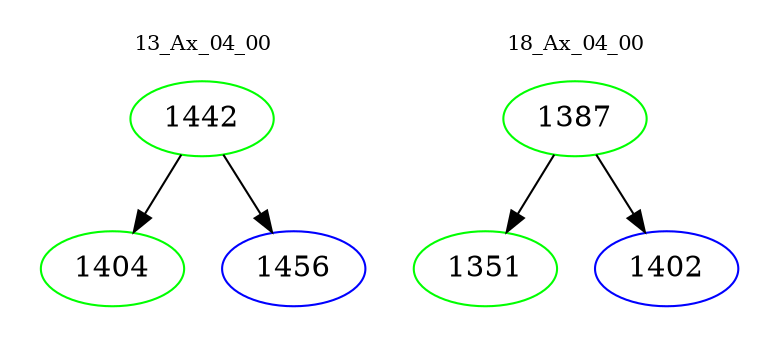 digraph{
subgraph cluster_0 {
color = white
label = "13_Ax_04_00";
fontsize=10;
T0_1442 [label="1442", color="green"]
T0_1442 -> T0_1404 [color="black"]
T0_1404 [label="1404", color="green"]
T0_1442 -> T0_1456 [color="black"]
T0_1456 [label="1456", color="blue"]
}
subgraph cluster_1 {
color = white
label = "18_Ax_04_00";
fontsize=10;
T1_1387 [label="1387", color="green"]
T1_1387 -> T1_1351 [color="black"]
T1_1351 [label="1351", color="green"]
T1_1387 -> T1_1402 [color="black"]
T1_1402 [label="1402", color="blue"]
}
}

